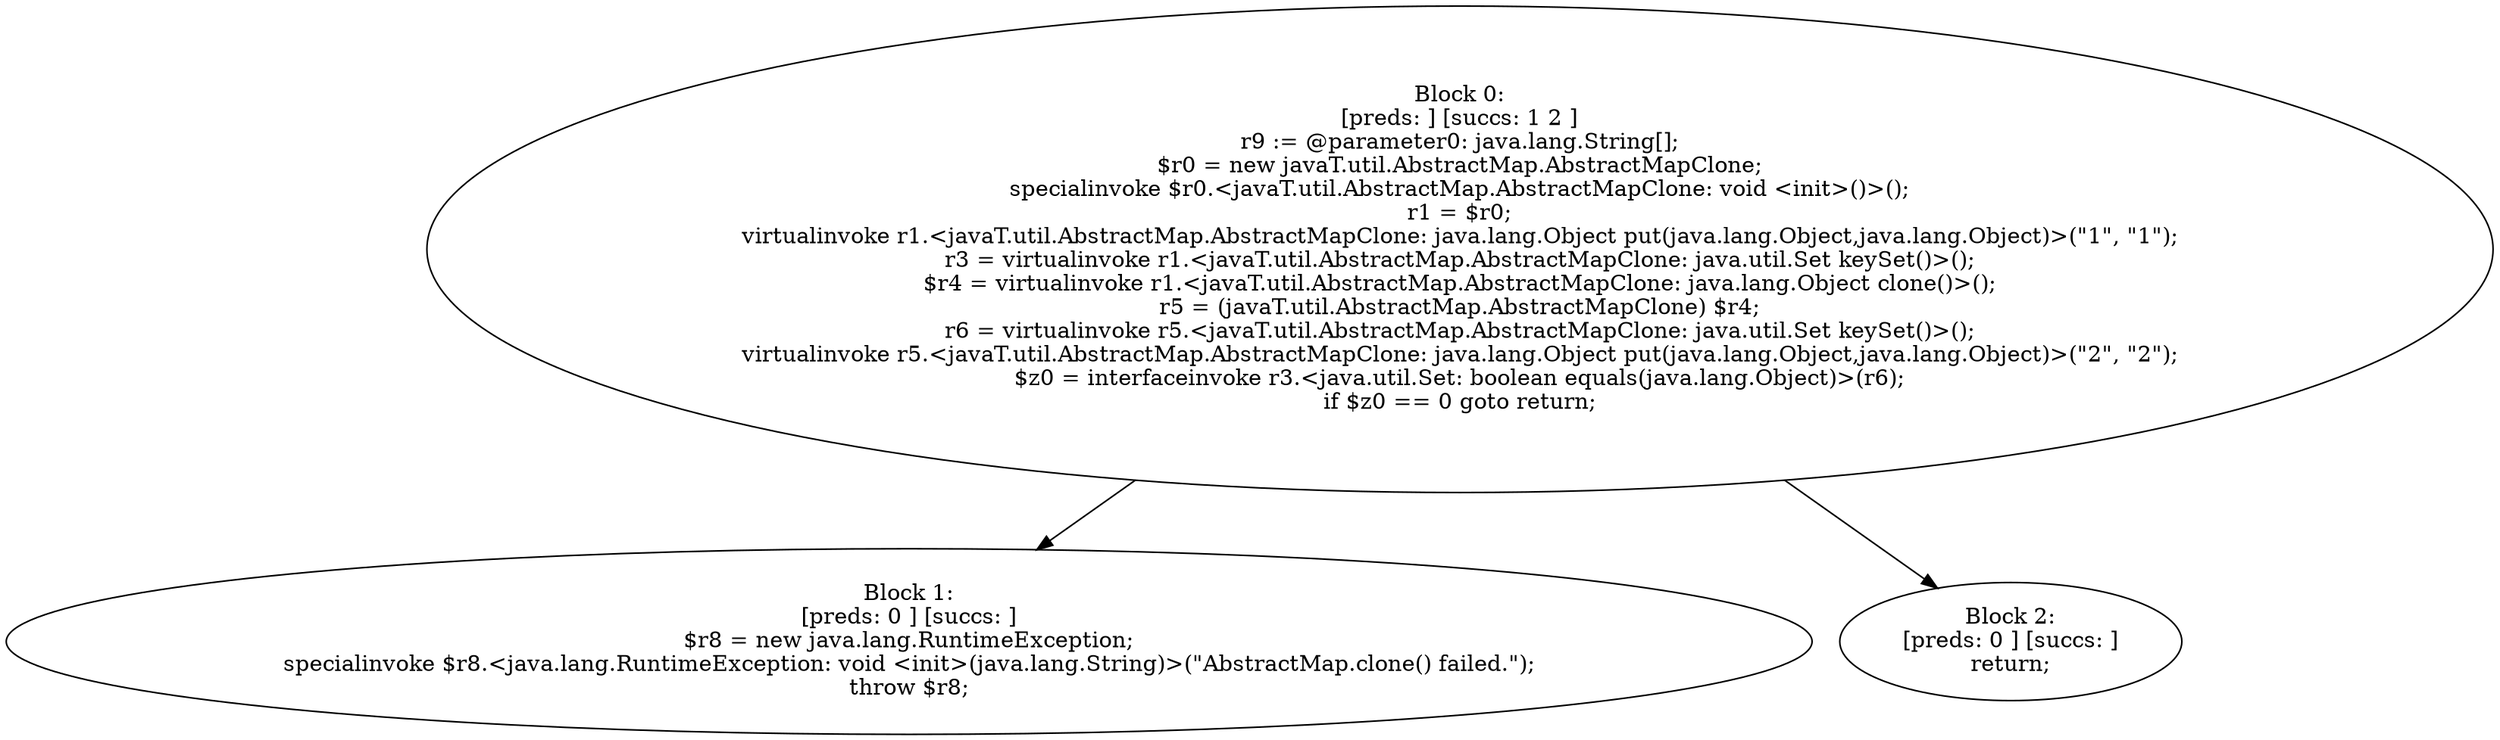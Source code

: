 digraph "unitGraph" {
    "Block 0:
[preds: ] [succs: 1 2 ]
r9 := @parameter0: java.lang.String[];
$r0 = new javaT.util.AbstractMap.AbstractMapClone;
specialinvoke $r0.<javaT.util.AbstractMap.AbstractMapClone: void <init>()>();
r1 = $r0;
virtualinvoke r1.<javaT.util.AbstractMap.AbstractMapClone: java.lang.Object put(java.lang.Object,java.lang.Object)>(\"1\", \"1\");
r3 = virtualinvoke r1.<javaT.util.AbstractMap.AbstractMapClone: java.util.Set keySet()>();
$r4 = virtualinvoke r1.<javaT.util.AbstractMap.AbstractMapClone: java.lang.Object clone()>();
r5 = (javaT.util.AbstractMap.AbstractMapClone) $r4;
r6 = virtualinvoke r5.<javaT.util.AbstractMap.AbstractMapClone: java.util.Set keySet()>();
virtualinvoke r5.<javaT.util.AbstractMap.AbstractMapClone: java.lang.Object put(java.lang.Object,java.lang.Object)>(\"2\", \"2\");
$z0 = interfaceinvoke r3.<java.util.Set: boolean equals(java.lang.Object)>(r6);
if $z0 == 0 goto return;
"
    "Block 1:
[preds: 0 ] [succs: ]
$r8 = new java.lang.RuntimeException;
specialinvoke $r8.<java.lang.RuntimeException: void <init>(java.lang.String)>(\"AbstractMap.clone() failed.\");
throw $r8;
"
    "Block 2:
[preds: 0 ] [succs: ]
return;
"
    "Block 0:
[preds: ] [succs: 1 2 ]
r9 := @parameter0: java.lang.String[];
$r0 = new javaT.util.AbstractMap.AbstractMapClone;
specialinvoke $r0.<javaT.util.AbstractMap.AbstractMapClone: void <init>()>();
r1 = $r0;
virtualinvoke r1.<javaT.util.AbstractMap.AbstractMapClone: java.lang.Object put(java.lang.Object,java.lang.Object)>(\"1\", \"1\");
r3 = virtualinvoke r1.<javaT.util.AbstractMap.AbstractMapClone: java.util.Set keySet()>();
$r4 = virtualinvoke r1.<javaT.util.AbstractMap.AbstractMapClone: java.lang.Object clone()>();
r5 = (javaT.util.AbstractMap.AbstractMapClone) $r4;
r6 = virtualinvoke r5.<javaT.util.AbstractMap.AbstractMapClone: java.util.Set keySet()>();
virtualinvoke r5.<javaT.util.AbstractMap.AbstractMapClone: java.lang.Object put(java.lang.Object,java.lang.Object)>(\"2\", \"2\");
$z0 = interfaceinvoke r3.<java.util.Set: boolean equals(java.lang.Object)>(r6);
if $z0 == 0 goto return;
"->"Block 1:
[preds: 0 ] [succs: ]
$r8 = new java.lang.RuntimeException;
specialinvoke $r8.<java.lang.RuntimeException: void <init>(java.lang.String)>(\"AbstractMap.clone() failed.\");
throw $r8;
";
    "Block 0:
[preds: ] [succs: 1 2 ]
r9 := @parameter0: java.lang.String[];
$r0 = new javaT.util.AbstractMap.AbstractMapClone;
specialinvoke $r0.<javaT.util.AbstractMap.AbstractMapClone: void <init>()>();
r1 = $r0;
virtualinvoke r1.<javaT.util.AbstractMap.AbstractMapClone: java.lang.Object put(java.lang.Object,java.lang.Object)>(\"1\", \"1\");
r3 = virtualinvoke r1.<javaT.util.AbstractMap.AbstractMapClone: java.util.Set keySet()>();
$r4 = virtualinvoke r1.<javaT.util.AbstractMap.AbstractMapClone: java.lang.Object clone()>();
r5 = (javaT.util.AbstractMap.AbstractMapClone) $r4;
r6 = virtualinvoke r5.<javaT.util.AbstractMap.AbstractMapClone: java.util.Set keySet()>();
virtualinvoke r5.<javaT.util.AbstractMap.AbstractMapClone: java.lang.Object put(java.lang.Object,java.lang.Object)>(\"2\", \"2\");
$z0 = interfaceinvoke r3.<java.util.Set: boolean equals(java.lang.Object)>(r6);
if $z0 == 0 goto return;
"->"Block 2:
[preds: 0 ] [succs: ]
return;
";
}
